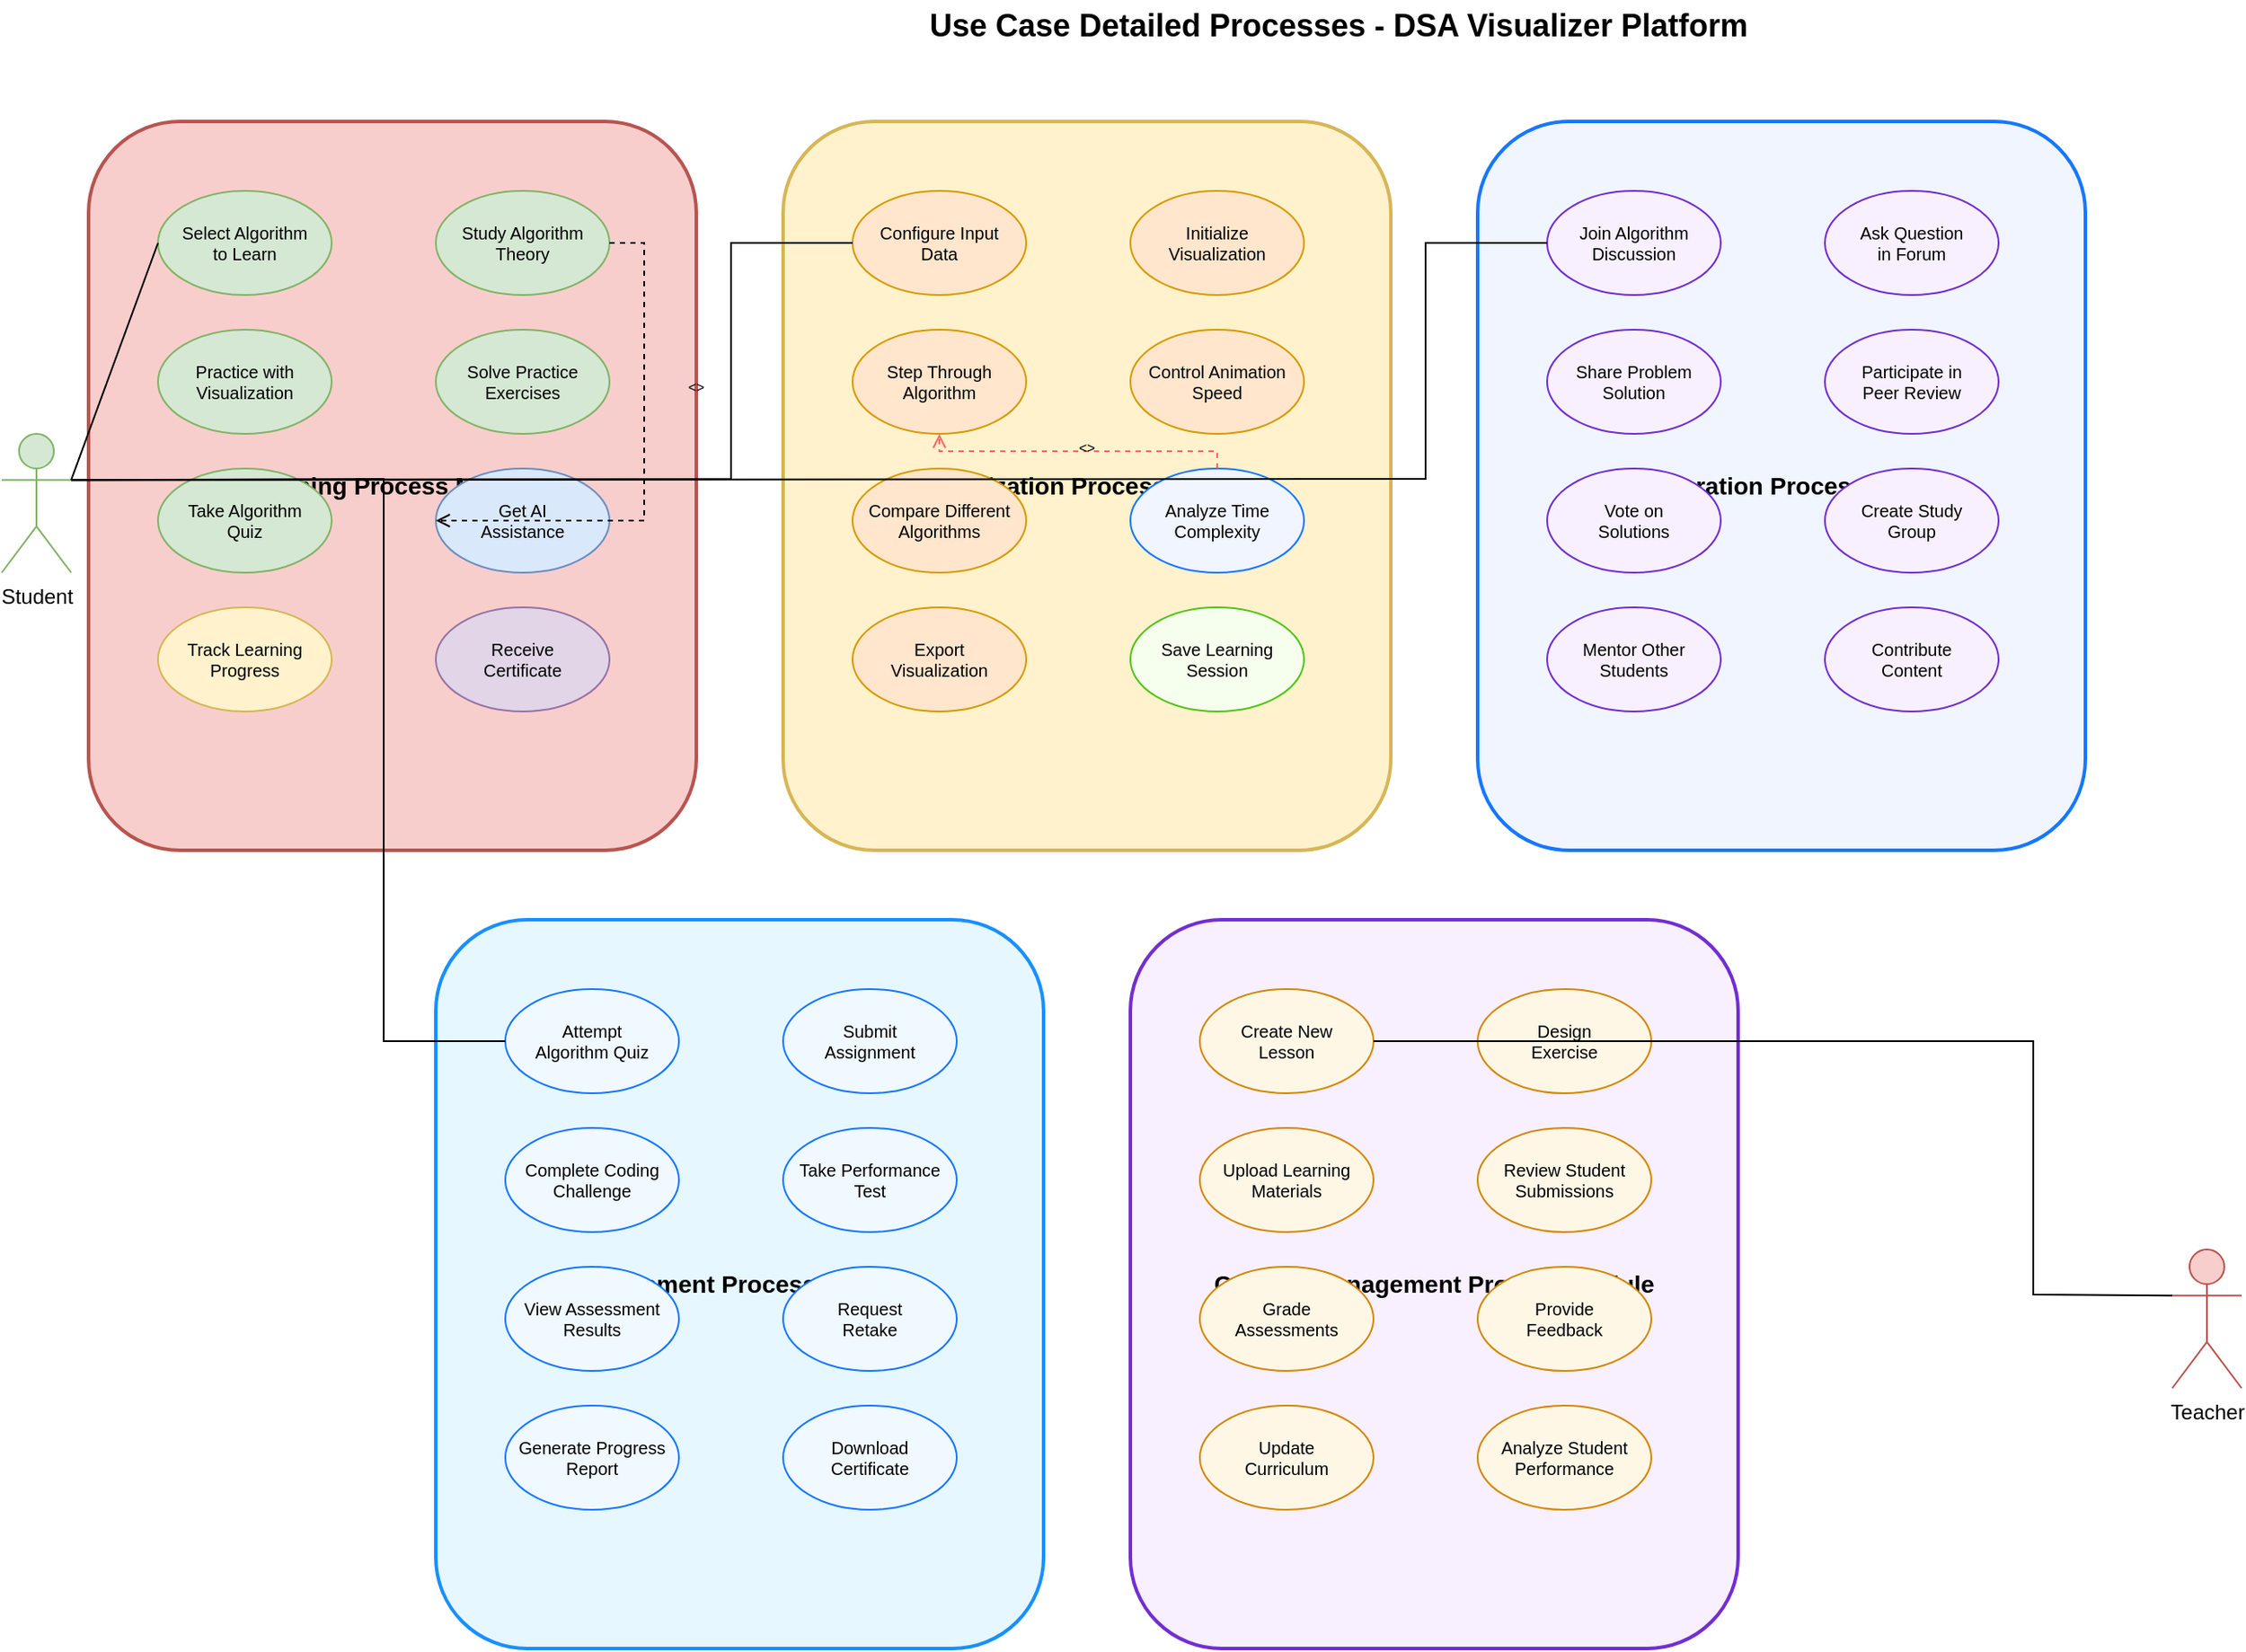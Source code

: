 <mxfile version="24.7.17">
  <diagram name="Use Case Detailed Processes" id="usecase-detailed-processes">
    <mxGraphModel dx="1862" dy="1120" grid="1" gridSize="10" guides="1" tooltips="1" connect="1" arrows="1" fold="1" page="1" pageScale="1" pageWidth="1600" pageHeight="1200" math="0" shadow="0">
      <root>
        <mxCell id="0" />
        <mxCell id="1" parent="0" />
        
        <!-- Title -->
        <mxCell id="title" value="Use Case Detailed Processes - DSA Visualizer Platform" style="text;html=1;align=center;verticalAlign=middle;whiteSpace=wrap;rounded=0;fontSize=18;fontStyle=1" vertex="1" parent="1">
          <mxGeometry x="400" y="30" width="800" height="30" as="geometry" />
        </mxCell>

        <!-- Learning Process Module -->
        <mxCell id="learning-module" value="Learning Process Module" style="rounded=1;whiteSpace=wrap;html=1;fontSize=14;fontStyle=1;fillColor=#f8cecc;strokeColor=#b85450;strokeWidth=2" vertex="1" parent="1">
          <mxGeometry x="80" y="100" width="350" height="420" as="geometry" />
        </mxCell>

        <mxCell id="select-algorithm" value="Select Algorithm&#xa;to Learn" style="ellipse;whiteSpace=wrap;html=1;fontSize=10;fillColor=#d5e8d4;strokeColor=#82b366" vertex="1" parent="1">
          <mxGeometry x="120" y="140" width="100" height="60" as="geometry" />
        </mxCell>

        <mxCell id="study-theory" value="Study Algorithm&#xa;Theory" style="ellipse;whiteSpace=wrap;html=1;fontSize=10;fillColor=#d5e8d4;strokeColor=#82b366" vertex="1" parent="1">
          <mxGeometry x="280" y="140" width="100" height="60" as="geometry" />
        </mxCell>

        <mxCell id="practice-visualization" value="Practice with&#xa;Visualization" style="ellipse;whiteSpace=wrap;html=1;fontSize=10;fillColor=#d5e8d4;strokeColor=#82b366" vertex="1" parent="1">
          <mxGeometry x="120" y="220" width="100" height="60" as="geometry" />
        </mxCell>

        <mxCell id="solve-exercises" value="Solve Practice&#xa;Exercises" style="ellipse;whiteSpace=wrap;html=1;fontSize=10;fillColor=#d5e8d4;strokeColor=#82b366" vertex="1" parent="1">
          <mxGeometry x="280" y="220" width="100" height="60" as="geometry" />
        </mxCell>

        <mxCell id="take-quiz" value="Take Algorithm&#xa;Quiz" style="ellipse;whiteSpace=wrap;html=1;fontSize=10;fillColor=#d5e8d4;strokeColor=#82b366" vertex="1" parent="1">
          <mxGeometry x="120" y="300" width="100" height="60" as="geometry" />
        </mxCell>

        <mxCell id="get-ai-help" value="Get AI&#xa;Assistance" style="ellipse;whiteSpace=wrap;html=1;fontSize=10;fillColor=#dae8fc;strokeColor=#6c8ebf" vertex="1" parent="1">
          <mxGeometry x="280" y="300" width="100" height="60" as="geometry" />
        </mxCell>

        <mxCell id="track-progress" value="Track Learning&#xa;Progress" style="ellipse;whiteSpace=wrap;html=1;fontSize=10;fillColor=#fff2cc;strokeColor=#d6b656" vertex="1" parent="1">
          <mxGeometry x="120" y="380" width="100" height="60" as="geometry" />
        </mxCell>

        <mxCell id="receive-certificate" value="Receive&#xa;Certificate" style="ellipse;whiteSpace=wrap;html=1;fontSize=10;fillColor=#e1d5e7;strokeColor=#9673a6" vertex="1" parent="1">
          <mxGeometry x="280" y="380" width="100" height="60" as="geometry" />
        </mxCell>

        <!-- Visualization Process Module -->
        <mxCell id="visualization-module" value="Visualization Process Module" style="rounded=1;whiteSpace=wrap;html=1;fontSize=14;fontStyle=1;fillColor=#fff2cc;strokeColor=#d6b656;strokeWidth=2" vertex="1" parent="1">
          <mxGeometry x="480" y="100" width="350" height="420" as="geometry" />
        </mxCell>

        <mxCell id="configure-input" value="Configure Input&#xa;Data" style="ellipse;whiteSpace=wrap;html=1;fontSize=10;fillColor=#ffe6cc;strokeColor=#d79b00" vertex="1" parent="1">
          <mxGeometry x="520" y="140" width="100" height="60" as="geometry" />
        </mxCell>

        <mxCell id="initialize-visualization" value="Initialize&#xa;Visualization" style="ellipse;whiteSpace=wrap;html=1;fontSize=10;fillColor=#ffe6cc;strokeColor=#d79b00" vertex="1" parent="1">
          <mxGeometry x="680" y="140" width="100" height="60" as="geometry" />
        </mxCell>

        <mxCell id="step-through-algorithm" value="Step Through&#xa;Algorithm" style="ellipse;whiteSpace=wrap;html=1;fontSize=10;fillColor=#ffe6cc;strokeColor=#d79b00" vertex="1" parent="1">
          <mxGeometry x="520" y="220" width="100" height="60" as="geometry" />
        </mxCell>

        <mxCell id="control-animation" value="Control Animation&#xa;Speed" style="ellipse;whiteSpace=wrap;html=1;fontSize=10;fillColor=#ffe6cc;strokeColor=#d79b00" vertex="1" parent="1">
          <mxGeometry x="680" y="220" width="100" height="60" as="geometry" />
        </mxCell>

        <mxCell id="compare-algorithms" value="Compare Different&#xa;Algorithms" style="ellipse;whiteSpace=wrap;html=1;fontSize=10;fillColor=#ffe6cc;strokeColor=#d79b00" vertex="1" parent="1">
          <mxGeometry x="520" y="300" width="100" height="60" as="geometry" />
        </mxCell>

        <mxCell id="analyze-complexity" value="Analyze Time&#xa;Complexity" style="ellipse;whiteSpace=wrap;html=1;fontSize=10;fillColor=#f0f5ff;strokeColor=#1677ff" vertex="1" parent="1">
          <mxGeometry x="680" y="300" width="100" height="60" as="geometry" />
        </mxCell>

        <mxCell id="export-visualization" value="Export&#xa;Visualization" style="ellipse;whiteSpace=wrap;html=1;fontSize=10;fillColor=#ffe6cc;strokeColor=#d79b00" vertex="1" parent="1">
          <mxGeometry x="520" y="380" width="100" height="60" as="geometry" />
        </mxCell>

        <mxCell id="save-session" value="Save Learning&#xa;Session" style="ellipse;whiteSpace=wrap;html=1;fontSize=10;fillColor=#f6ffed;strokeColor=#52c41a" vertex="1" parent="1">
          <mxGeometry x="680" y="380" width="100" height="60" as="geometry" />
        </mxCell>

        <!-- Collaboration Process Module -->
        <mxCell id="collaboration-module" value="Collaboration Process Module" style="rounded=1;whiteSpace=wrap;html=1;fontSize=14;fontStyle=1;fillColor=#f0f5ff;strokeColor=#1677ff;strokeWidth=2" vertex="1" parent="1">
          <mxGeometry x="880" y="100" width="350" height="420" as="geometry" />
        </mxCell>

        <mxCell id="join-discussion" value="Join Algorithm&#xa;Discussion" style="ellipse;whiteSpace=wrap;html=1;fontSize=10;fillColor=#f9f0ff;strokeColor=#722ed1" vertex="1" parent="1">
          <mxGeometry x="920" y="140" width="100" height="60" as="geometry" />
        </mxCell>

        <mxCell id="ask-question" value="Ask Question&#xa;in Forum" style="ellipse;whiteSpace=wrap;html=1;fontSize=10;fillColor=#f9f0ff;strokeColor=#722ed1" vertex="1" parent="1">
          <mxGeometry x="1080" y="140" width="100" height="60" as="geometry" />
        </mxCell>

        <mxCell id="share-solution" value="Share Problem&#xa;Solution" style="ellipse;whiteSpace=wrap;html=1;fontSize=10;fillColor=#f9f0ff;strokeColor=#722ed1" vertex="1" parent="1">
          <mxGeometry x="920" y="220" width="100" height="60" as="geometry" />
        </mxCell>

        <mxCell id="peer-review" value="Participate in&#xa;Peer Review" style="ellipse;whiteSpace=wrap;html=1;fontSize=10;fillColor=#f9f0ff;strokeColor=#722ed1" vertex="1" parent="1">
          <mxGeometry x="1080" y="220" width="100" height="60" as="geometry" />
        </mxCell>

        <mxCell id="vote-solutions" value="Vote on&#xa;Solutions" style="ellipse;whiteSpace=wrap;html=1;fontSize=10;fillColor=#f9f0ff;strokeColor=#722ed1" vertex="1" parent="1">
          <mxGeometry x="920" y="300" width="100" height="60" as="geometry" />
        </mxCell>

        <mxCell id="create-study-group" value="Create Study&#xa;Group" style="ellipse;whiteSpace=wrap;html=1;fontSize=10;fillColor=#f9f0ff;strokeColor=#722ed1" vertex="1" parent="1">
          <mxGeometry x="1080" y="300" width="100" height="60" as="geometry" />
        </mxCell>

        <mxCell id="mentor-students" value="Mentor Other&#xa;Students" style="ellipse;whiteSpace=wrap;html=1;fontSize=10;fillColor=#f9f0ff;strokeColor=#722ed1" vertex="1" parent="1">
          <mxGeometry x="920" y="380" width="100" height="60" as="geometry" />
        </mxCell>

        <mxCell id="contribute-content" value="Contribute&#xa;Content" style="ellipse;whiteSpace=wrap;html=1;fontSize=10;fillColor=#f9f0ff;strokeColor=#722ed1" vertex="1" parent="1">
          <mxGeometry x="1080" y="380" width="100" height="60" as="geometry" />
        </mxCell>

        <!-- Assessment Process Module -->
        <mxCell id="assessment-module" value="Assessment Process Module" style="rounded=1;whiteSpace=wrap;html=1;fontSize=14;fontStyle=1;fillColor=#e6f7ff;strokeColor=#1890ff;strokeWidth=2" vertex="1" parent="1">
          <mxGeometry x="280" y="560" width="350" height="420" as="geometry" />
        </mxCell>

        <mxCell id="attempt-quiz" value="Attempt&#xa;Algorithm Quiz" style="ellipse;whiteSpace=wrap;html=1;fontSize=10;fillColor=#f0f9ff;strokeColor=#1677ff" vertex="1" parent="1">
          <mxGeometry x="320" y="600" width="100" height="60" as="geometry" />
        </mxCell>

        <mxCell id="submit-assignment" value="Submit&#xa;Assignment" style="ellipse;whiteSpace=wrap;html=1;fontSize=10;fillColor=#f0f9ff;strokeColor=#1677ff" vertex="1" parent="1">
          <mxGeometry x="480" y="600" width="100" height="60" as="geometry" />
        </mxCell>

        <mxCell id="coding-challenge" value="Complete Coding&#xa;Challenge" style="ellipse;whiteSpace=wrap;html=1;fontSize=10;fillColor=#f0f9ff;strokeColor=#1677ff" vertex="1" parent="1">
          <mxGeometry x="320" y="680" width="100" height="60" as="geometry" />
        </mxCell>

        <mxCell id="performance-test" value="Take Performance&#xa;Test" style="ellipse;whiteSpace=wrap;html=1;fontSize=10;fillColor=#f0f9ff;strokeColor=#1677ff" vertex="1" parent="1">
          <mxGeometry x="480" y="680" width="100" height="60" as="geometry" />
        </mxCell>

        <mxCell id="view-results" value="View Assessment&#xa;Results" style="ellipse;whiteSpace=wrap;html=1;fontSize=10;fillColor=#f0f9ff;strokeColor=#1677ff" vertex="1" parent="1">
          <mxGeometry x="320" y="760" width="100" height="60" as="geometry" />
        </mxCell>

        <mxCell id="request-retake" value="Request&#xa;Retake" style="ellipse;whiteSpace=wrap;html=1;fontSize=10;fillColor=#f0f9ff;strokeColor=#1677ff" vertex="1" parent="1">
          <mxGeometry x="480" y="760" width="100" height="60" as="geometry" />
        </mxCell>

        <mxCell id="generate-report" value="Generate Progress&#xa;Report" style="ellipse;whiteSpace=wrap;html=1;fontSize=10;fillColor=#f0f9ff;strokeColor=#1677ff" vertex="1" parent="1">
          <mxGeometry x="320" y="840" width="100" height="60" as="geometry" />
        </mxCell>

        <mxCell id="download-certificate" value="Download&#xa;Certificate" style="ellipse;whiteSpace=wrap;html=1;fontSize=10;fillColor=#f0f9ff;strokeColor=#1677ff" vertex="1" parent="1">
          <mxGeometry x="480" y="840" width="100" height="60" as="geometry" />
        </mxCell>

        <!-- Content Management Process Module -->
        <mxCell id="content-module" value="Content Management Process Module" style="rounded=1;whiteSpace=wrap;html=1;fontSize=14;fontStyle=1;fillColor=#f9f0ff;strokeColor=#722ed1;strokeWidth=2" vertex="1" parent="1">
          <mxGeometry x="680" y="560" width="350" height="420" as="geometry" />
        </mxCell>

        <mxCell id="create-lesson" value="Create New&#xa;Lesson" style="ellipse;whiteSpace=wrap;html=1;fontSize=10;fillColor=#fff7e6;strokeColor=#d48806" vertex="1" parent="1">
          <mxGeometry x="720" y="600" width="100" height="60" as="geometry" />
        </mxCell>

        <mxCell id="design-exercise" value="Design&#xa;Exercise" style="ellipse;whiteSpace=wrap;html=1;fontSize=10;fillColor=#fff7e6;strokeColor=#d48806" vertex="1" parent="1">
          <mxGeometry x="880" y="600" width="100" height="60" as="geometry" />
        </mxCell>

        <mxCell id="upload-materials" value="Upload Learning&#xa;Materials" style="ellipse;whiteSpace=wrap;html=1;fontSize=10;fillColor=#fff7e6;strokeColor=#d48806" vertex="1" parent="1">
          <mxGeometry x="720" y="680" width="100" height="60" as="geometry" />
        </mxCell>

        <mxCell id="review-submissions" value="Review Student&#xa;Submissions" style="ellipse;whiteSpace=wrap;html=1;fontSize=10;fillColor=#fff7e6;strokeColor=#d48806" vertex="1" parent="1">
          <mxGeometry x="880" y="680" width="100" height="60" as="geometry" />
        </mxCell>

        <mxCell id="grade-assessments" value="Grade&#xa;Assessments" style="ellipse;whiteSpace=wrap;html=1;fontSize=10;fillColor=#fff7e6;strokeColor=#d48806" vertex="1" parent="1">
          <mxGeometry x="720" y="760" width="100" height="60" as="geometry" />
        </mxCell>

        <mxCell id="provide-feedback" value="Provide&#xa;Feedback" style="ellipse;whiteSpace=wrap;html=1;fontSize=10;fillColor=#fff7e6;strokeColor=#d48806" vertex="1" parent="1">
          <mxGeometry x="880" y="760" width="100" height="60" as="geometry" />
        </mxCell>

        <mxCell id="update-curriculum" value="Update&#xa;Curriculum" style="ellipse;whiteSpace=wrap;html=1;fontSize=10;fillColor=#fff7e6;strokeColor=#d48806" vertex="1" parent="1">
          <mxGeometry x="720" y="840" width="100" height="60" as="geometry" />
        </mxCell>

        <mxCell id="analyze-performance" value="Analyze Student&#xa;Performance" style="ellipse;whiteSpace=wrap;html=1;fontSize=10;fillColor=#fff7e6;strokeColor=#d48806" vertex="1" parent="1">
          <mxGeometry x="880" y="840" width="100" height="60" as="geometry" />
        </mxCell>

        <!-- Actors -->
        <mxCell id="student-actor" value="Student" style="shape=umlActor;verticalLabelPosition=bottom;verticalAlign=top;html=1;outlineConnect=0;fontSize=12;fillColor=#d5e8d4;strokeColor=#82b366" vertex="1" parent="1">
          <mxGeometry x="30" y="280" width="40" height="80" as="geometry" />
        </mxCell>

        <mxCell id="teacher-actor" value="Teacher" style="shape=umlActor;verticalLabelPosition=bottom;verticalAlign=top;html=1;outlineConnect=0;fontSize=12;fillColor=#f8cecc;strokeColor=#b85450" vertex="1" parent="1">
          <mxGeometry x="1280" y="750" width="40" height="80" as="geometry" />
        </mxCell>

        <!-- Key Connections -->
        <!-- Student to Learning Process -->
        <mxCell id="student-learning-conn" style="endArrow=none;html=1;rounded=0;exitX=1;exitY=0.333;exitDx=0;exitDy=0;exitPerimeter=0;entryX=0;entryY=0.5;entryDx=0;entryDy=0" edge="1" parent="1" source="student-actor" target="select-algorithm">
          <mxGeometry width="50" height="50" relative="1" as="geometry">
            <mxPoint x="400" y="400" as="sourcePoint" />
            <mxPoint x="450" y="350" as="targetPoint" />
          </mxGeometry>
        </mxCell>

        <!-- Student to Visualization Process -->
        <mxCell id="student-viz-conn" style="endArrow=none;html=1;rounded=0;exitX=1;exitY=0.333;exitDx=0;exitDy=0;exitPerimeter=0;entryX=0;entryY=0.5;entryDx=0;entryDy=0" edge="1" parent="1" source="student-actor" target="configure-input">
          <mxGeometry width="50" height="50" relative="1" as="geometry">
            <mxPoint x="80" y="306" as="sourcePoint" />
            <mxPoint x="130" y="180" as="targetPoint" />
            <Array as="points">
              <mxPoint x="450" y="306" />
              <mxPoint x="450" y="170" />
            </Array>
          </mxGeometry>
        </mxCell>

        <!-- Student to Collaboration -->
        <mxCell id="student-collab-conn" style="endArrow=none;html=1;rounded=0;exitX=1;exitY=0.333;exitDx=0;exitDy=0;exitPerimeter=0;entryX=0;entryY=0.5;entryDx=0;entryDy=0" edge="1" parent="1" source="student-actor" target="join-discussion">
          <mxGeometry width="50" height="50" relative="1" as="geometry">
            <mxPoint x="80" y="306" as="sourcePoint" />
            <mxPoint x="920" y="170" as="targetPoint" />
            <Array as="points">
              <mxPoint x="850" y="306" />
              <mxPoint x="850" y="170" />
            </Array>
          </mxGeometry>
        </mxCell>

        <!-- Student to Assessment -->
        <mxCell id="student-assess-conn" style="endArrow=none;html=1;rounded=0;exitX=1;exitY=0.333;exitDx=0;exitDy=0;exitPerimeter=0;entryX=0;entryY=0.5;entryDx=0;entryDy=0" edge="1" parent="1" source="student-actor" target="attempt-quiz">
          <mxGeometry width="50" height="50" relative="1" as="geometry">
            <mxPoint x="80" y="306" as="sourcePoint" />
            <mxPoint x="320" y="630" as="targetPoint" />
            <Array as="points">
              <mxPoint x="250" y="306" />
              <mxPoint x="250" y="630" />
            </Array>
          </mxGeometry>
        </mxCell>

        <!-- Teacher to Content Management -->
        <mxCell id="teacher-content-conn" style="endArrow=none;html=1;rounded=0;exitX=0;exitY=0.333;exitDx=0;exitDy=0;exitPerimeter=0;entryX=1;entryY=0.5;entryDx=0;entryDy=0" edge="1" parent="1" source="teacher-actor" target="create-lesson">
          <mxGeometry width="50" height="50" relative="1" as="geometry">
            <mxPoint x="1200" y="700" as="sourcePoint" />
            <mxPoint x="820" y="630" as="targetPoint" />
            <Array as="points">
              <mxPoint x="1200" y="776" />
              <mxPoint x="1200" y="630" />
            </Array>
          </mxGeometry>
        </mxCell>

        <!-- Include Dependencies within modules -->
        <mxCell id="include1" style="endArrow=open;dashed=1;html=1;rounded=0;exitX=1;exitY=0.5;exitDx=0;exitDy=0;entryX=0;entryY=0.5;entryDx=0;entryDy=0;labelBackgroundColor=#ffffff" edge="1" parent="1" source="study-theory" target="get-ai-help">
          <mxGeometry width="50" height="50" relative="1" as="geometry">
            <mxPoint x="380" y="170" as="sourcePoint" />
            <mxPoint x="280" y="330" as="targetPoint" />
            <Array as="points">
              <mxPoint x="400" y="170" />
              <mxPoint x="400" y="330" />
            </Array>
          </mxGeometry>
        </mxCell>

        <mxCell id="include1-label" value="&lt;&lt;include&gt;&gt;" style="text;html=1;align=center;verticalAlign=middle;whiteSpace=wrap;rounded=0;fontSize=8" vertex="1" parent="1">
          <mxGeometry x="405" y="245" width="50" height="15" as="geometry" />
        </mxCell>

        <mxCell id="extend1" style="endArrow=open;dashed=1;html=1;rounded=0;exitX=0.5;exitY=0;exitDx=0;exitDy=0;entryX=0.5;entryY=1;entryDx=0;entryDy=0;strokeColor=#ff6666" edge="1" parent="1" source="analyze-complexity" target="step-through-algorithm">
          <mxGeometry width="50" height="50" relative="1" as="geometry">
            <mxPoint x="730" y="300" as="sourcePoint" />
            <mxPoint x="570" y="280" as="targetPoint" />
            <Array as="points">
              <mxPoint x="730" y="290" />
              <mxPoint x="570" y="290" />
            </Array>
          </mxGeometry>
        </mxCell>

        <mxCell id="extend1-label" value="&lt;&lt;extend&gt;&gt;" style="text;html=1;align=center;verticalAlign=middle;whiteSpace=wrap;rounded=0;fontSize=8" vertex="1" parent="1">
          <mxGeometry x="630" y="280" width="50" height="15" as="geometry" />
        </mxCell>

      </root>
    </mxGraphModel>
  </diagram>
</mxfile>
